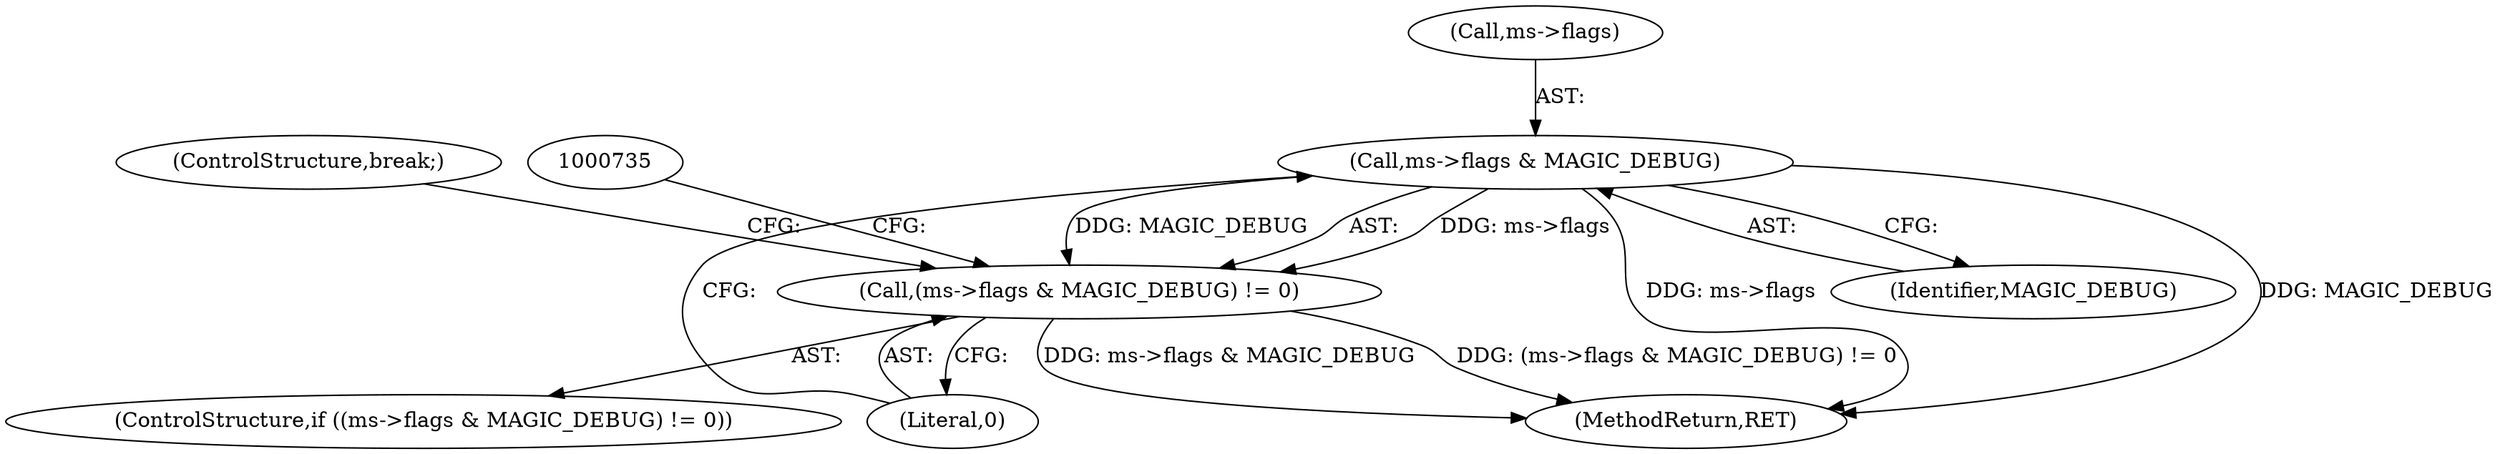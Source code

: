 digraph "0_file_4a284c89d6ef11aca34da65da7d673050a5ea320_1@pointer" {
"1000728" [label="(Call,ms->flags & MAGIC_DEBUG)"];
"1000727" [label="(Call,(ms->flags & MAGIC_DEBUG) != 0)"];
"1000746" [label="(ControlStructure,break;)"];
"1000728" [label="(Call,ms->flags & MAGIC_DEBUG)"];
"1000733" [label="(Literal,0)"];
"1000980" [label="(MethodReturn,RET)"];
"1000727" [label="(Call,(ms->flags & MAGIC_DEBUG) != 0)"];
"1000726" [label="(ControlStructure,if ((ms->flags & MAGIC_DEBUG) != 0))"];
"1000729" [label="(Call,ms->flags)"];
"1000732" [label="(Identifier,MAGIC_DEBUG)"];
"1000728" -> "1000727"  [label="AST: "];
"1000728" -> "1000732"  [label="CFG: "];
"1000729" -> "1000728"  [label="AST: "];
"1000732" -> "1000728"  [label="AST: "];
"1000733" -> "1000728"  [label="CFG: "];
"1000728" -> "1000980"  [label="DDG: ms->flags"];
"1000728" -> "1000980"  [label="DDG: MAGIC_DEBUG"];
"1000728" -> "1000727"  [label="DDG: ms->flags"];
"1000728" -> "1000727"  [label="DDG: MAGIC_DEBUG"];
"1000727" -> "1000726"  [label="AST: "];
"1000727" -> "1000733"  [label="CFG: "];
"1000733" -> "1000727"  [label="AST: "];
"1000735" -> "1000727"  [label="CFG: "];
"1000746" -> "1000727"  [label="CFG: "];
"1000727" -> "1000980"  [label="DDG: (ms->flags & MAGIC_DEBUG) != 0"];
"1000727" -> "1000980"  [label="DDG: ms->flags & MAGIC_DEBUG"];
}
